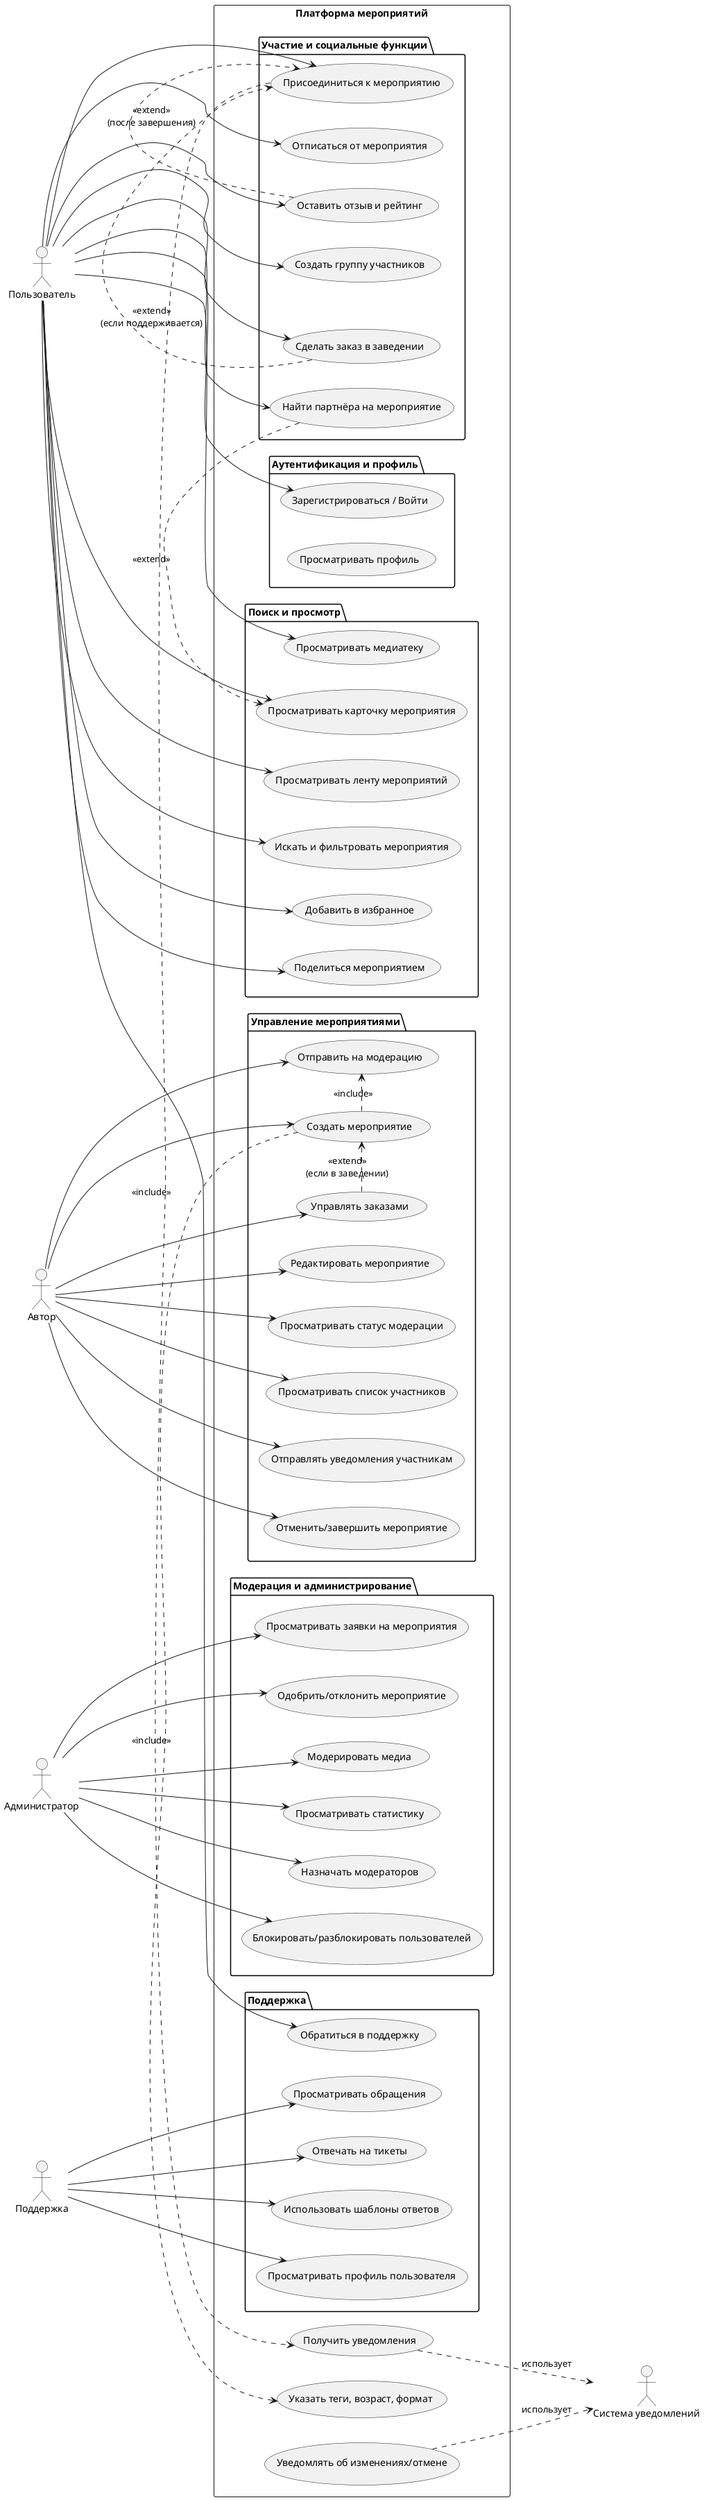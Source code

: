 @startuml
left to right direction

' Акторы
actor "Пользователь" as User
actor "Автор" as Author
actor "Администратор" as Admin
actor "Поддержка" as Support
actor "Система уведомлений" as NotificationSystem

' Граница системы
rectangle "Платформа мероприятий" {

  package "Аутентификация и профиль" {
    (Зарегистрироваться / Войти) as UC_Auth
    (Просматривать профиль) as UC_Profile
  }

  package "Поиск и просмотр" {
    (Просматривать ленту мероприятий) as UC_Browse
    (Искать и фильтровать мероприятия) as UC_Search
    (Просматривать карточку мероприятия) as UC_ViewEvent
    (Добавить в избранное) as UC_Bookmark
    (Поделиться мероприятием) as UC_Share
    (Просматривать медиатеку) as UC_Media
  }

  package "Участие и социальные функции" {
    (Присоединиться к мероприятию) as UC_Join
    (Отписаться от мероприятия) as UC_Leave
    (Создать группу участников) as UC_CreateGroup
    (Найти партнёра на мероприятие) as UC_FindPartner
    (Сделать заказ в заведении) as UC_PlaceOrder
    (Оставить отзыв и рейтинг) as UC_Review
  }

  package "Управление мероприятиями" {
    (Создать мероприятие) as UC_CreateEvent
    (Редактировать мероприятие) as UC_EditEvent
    (Отправить на модерацию) as UC_SubmitForModeration
    (Просматривать статус модерации) as UC_ModerationStatus
    (Просматривать список участников) as UC_ViewParticipants
    (Отправлять уведомления участникам) as UC_NotifyParticipants
    (Отменить/завершить мероприятие) as UC_CancelEvent
    (Управлять заказами) as UC_ManageOrders
  }

  package "Модерация и администрирование" {
    (Просматривать заявки на мероприятия) as UC_ViewSubmissions
    (Одобрить/отклонить мероприятие) as UC_ApproveReject
    (Модерировать медиа) as UC_ModerateMedia
    (Блокировать/разблокировать пользователей) as UC_BanUser
    (Назначать модераторов) as UC_AssignModerators
    (Просматривать статистику) as UC_ViewStats
  }

  package "Поддержка" {
    (Обратиться в поддержку) as UC_ContactSupport
    (Просматривать обращения) as UC_ViewTickets
    (Отвечать на тикеты) as UC_ReplyToTickets
    (Использовать шаблоны ответов) as UC_UseTemplates
    (Просматривать профиль пользователя) as UC_ViewUserInSupport
  }

  ' Внешние / системные прецеденты (не в пакетах, чтобы не путать с бизнес-логикой)
  (Получить уведомления) as UC_GetNotifications
  (Уведомлять об изменениях/отмене) as UC_NotifyChanges

  ' === Связи акторов ===
  User --> UC_Auth
  User --> UC_Browse
  User --> UC_Search
  User --> UC_ViewEvent
  User --> UC_Join
  User --> UC_Leave
  User --> UC_Bookmark
  User --> UC_Share
  User --> UC_Review
  User --> UC_FindPartner
  User --> UC_CreateGroup
  User --> UC_PlaceOrder
  User --> UC_Media
  User --> UC_ContactSupport

  Author --> UC_CreateEvent
  Author --> UC_EditEvent
  Author --> UC_SubmitForModeration
  Author --> UC_ModerationStatus
  Author --> UC_ViewParticipants
  Author --> UC_NotifyParticipants
  Author --> UC_CancelEvent
  Author --> UC_ManageOrders

  Admin --> UC_ViewSubmissions
  Admin --> UC_ApproveReject
  Admin --> UC_ModerateMedia
  Admin --> UC_BanUser
  Admin --> UC_AssignModerators
  Admin --> UC_ViewStats

  Support --> UC_ViewTickets
  Support --> UC_ReplyToTickets
  Support --> UC_UseTemplates
  Support --> UC_ViewUserInSupport

  ' === Отношения include / extend ===
  UC_Join .> UC_GetNotifications : <<include>>
  UC_CreateEvent .> UC_SubmitForModeration : <<include>>
  UC_CreateEvent .> (Указать теги, возраст, формат) : <<include>>

  UC_Review .> UC_Join : <<extend>>\n(после завершения)
  UC_PlaceOrder .> UC_Join : <<extend>>\n(если поддерживается)
  UC_FindPartner .> UC_ViewEvent : <<extend>>
  UC_ManageOrders .> UC_CreateEvent : <<extend>>\n(если в заведении)

  ' === Связь с внешней системой ===
  UC_GetNotifications ..> NotificationSystem : использует
  UC_NotifyChanges ..> NotificationSystem : использует

}

@enduml